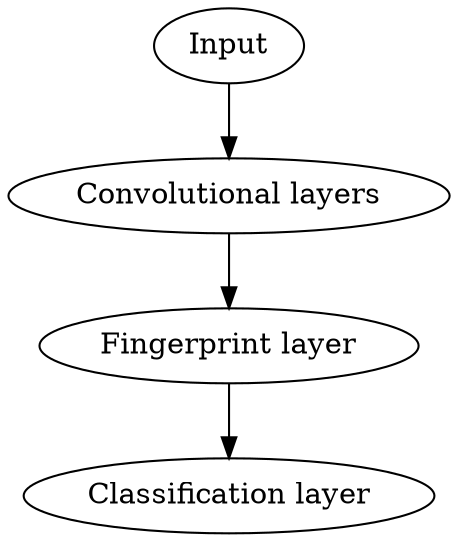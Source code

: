 digraph {
	input [label = "Input"];
	convlayers [label = "Convolutional layers"];
	input -> convlayers;

	fingerprint [label = "Fingerprint layer"];
	convlayers -> fingerprint;

	classification [label = "Classification layer"]
	fingerprint -> classification;
}

